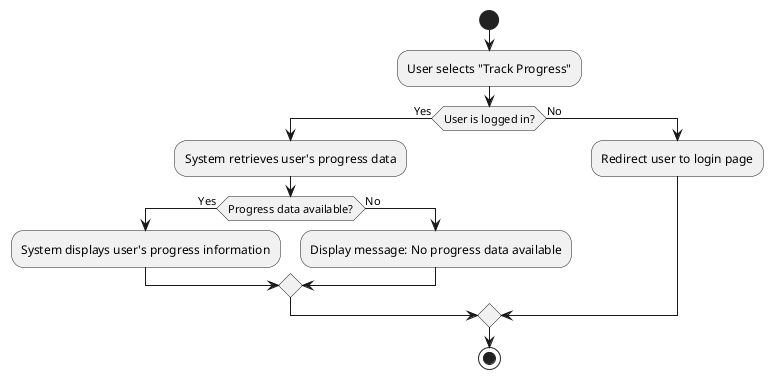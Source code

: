 @startuml
start
:User selects "Track Progress";
if (User is logged in?) then (Yes)
  :System retrieves user's progress data;
  if (Progress data available?) then (Yes)
    :System displays user's progress information;
  else (No)
    :Display message: No progress data available;
  endif
else (No)
  :Redirect user to login page;
endif
stop
@enduml
